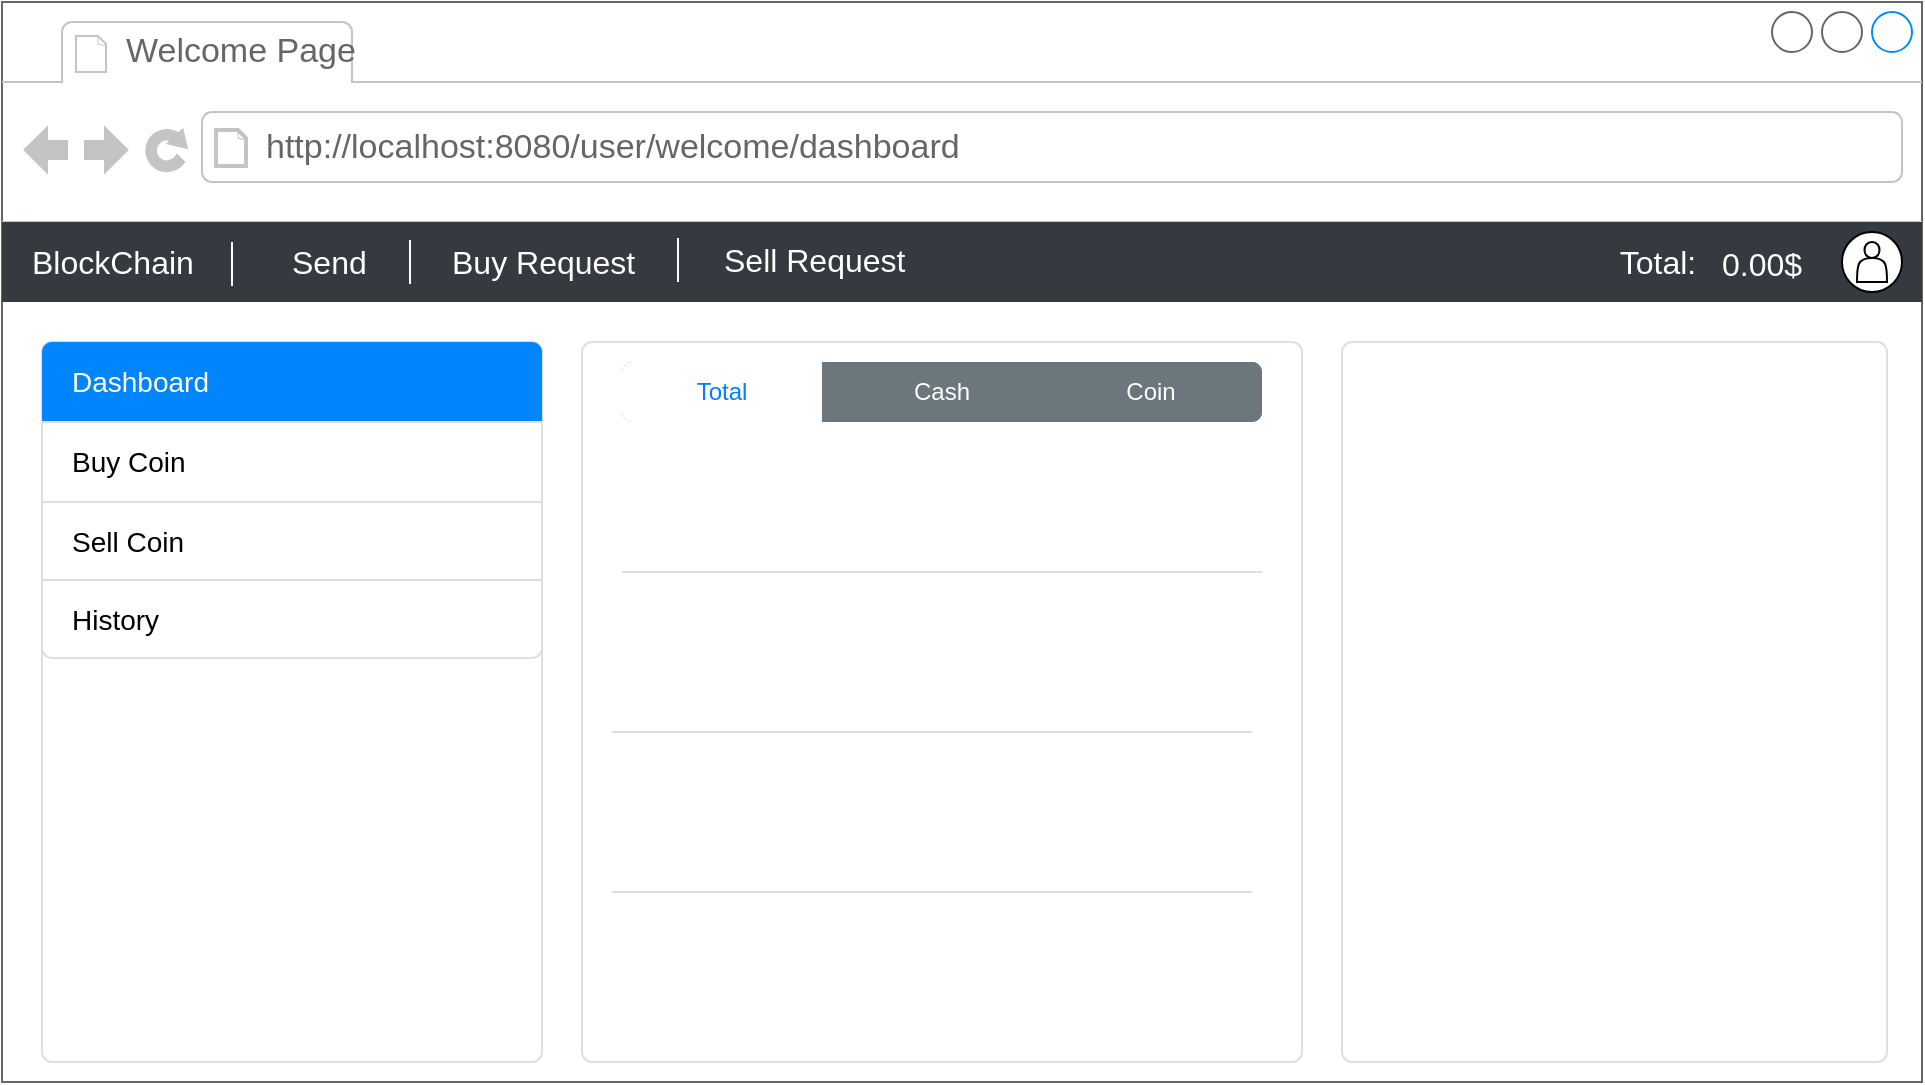 <mxfile version="12.9.3" type="device"><diagram name="Mockup-Miner-" id="2cc2dc42-3aac-f2a9-1cec-7a8b7cbee084"><mxGraphModel dx="768" dy="489" grid="1" gridSize="10" guides="1" tooltips="1" connect="1" arrows="1" fold="1" page="1" pageScale="1" pageWidth="1100" pageHeight="850" background="#ffffff" math="0" shadow="0"><root><mxCell id="0"/><mxCell id="1" parent="0"/><mxCell id="Irr4JNeMQGHpP6HVgLeb-42" value="" style="group" vertex="1" connectable="0" parent="1"><mxGeometry x="50" y="155" width="960" height="540" as="geometry"/></mxCell><mxCell id="Irr4JNeMQGHpP6HVgLeb-43" value="" style="group" vertex="1" connectable="0" parent="Irr4JNeMQGHpP6HVgLeb-42"><mxGeometry width="960" height="540" as="geometry"/></mxCell><mxCell id="Irr4JNeMQGHpP6HVgLeb-44" value="" style="group" vertex="1" connectable="0" parent="Irr4JNeMQGHpP6HVgLeb-43"><mxGeometry width="960" height="540" as="geometry"/></mxCell><mxCell id="Irr4JNeMQGHpP6HVgLeb-45" value="" style="group" vertex="1" connectable="0" parent="Irr4JNeMQGHpP6HVgLeb-44"><mxGeometry width="960" height="540" as="geometry"/></mxCell><mxCell id="Irr4JNeMQGHpP6HVgLeb-46" value="" style="strokeWidth=1;shadow=0;dashed=0;align=center;html=1;shape=mxgraph.mockup.containers.browserWindow;rSize=0;strokeColor=#666666;strokeColor2=#008cff;strokeColor3=#c4c4c4;mainText=,;recursiveResize=0;" vertex="1" parent="Irr4JNeMQGHpP6HVgLeb-45"><mxGeometry width="960" height="540" as="geometry"/></mxCell><mxCell id="Irr4JNeMQGHpP6HVgLeb-47" value="Welcome Page" style="strokeWidth=1;shadow=0;dashed=0;align=center;html=1;shape=mxgraph.mockup.containers.anchor;fontSize=17;fontColor=#666666;align=left;" vertex="1" parent="Irr4JNeMQGHpP6HVgLeb-46"><mxGeometry x="60" y="12" width="110" height="26" as="geometry"/></mxCell><mxCell id="Irr4JNeMQGHpP6HVgLeb-48" value="http://localhost:8080/user/welcome/dashboard" style="strokeWidth=1;shadow=0;dashed=0;align=center;html=1;shape=mxgraph.mockup.containers.anchor;rSize=0;fontSize=17;fontColor=#666666;align=left;" vertex="1" parent="Irr4JNeMQGHpP6HVgLeb-46"><mxGeometry x="130" y="60" width="370" height="26" as="geometry"/></mxCell><mxCell id="Irr4JNeMQGHpP6HVgLeb-49" value="BlockChain" style="html=1;shadow=0;dashed=0;fillColor=#343A40;strokeColor=none;fontSize=16;fontColor=#ffffff;align=left;spacing=15;" vertex="1" parent="Irr4JNeMQGHpP6HVgLeb-46"><mxGeometry y="110" width="960" height="40" as="geometry"/></mxCell><mxCell id="Irr4JNeMQGHpP6HVgLeb-50" value="" style="ellipse;whiteSpace=wrap;html=1;aspect=fixed;labelBackgroundColor=none;fillColor=#ffffff;fontFamily=Helvetica;fontSize=27;align=center;" vertex="1" parent="Irr4JNeMQGHpP6HVgLeb-46"><mxGeometry x="920" y="115" width="30" height="30" as="geometry"/></mxCell><mxCell id="Irr4JNeMQGHpP6HVgLeb-51" value="" style="shape=actor;whiteSpace=wrap;html=1;labelBackgroundColor=none;fillColor=#ffffff;fontFamily=Helvetica;fontSize=27;align=center;" vertex="1" parent="Irr4JNeMQGHpP6HVgLeb-46"><mxGeometry x="927.5" y="120" width="15" height="20" as="geometry"/></mxCell><mxCell id="Irr4JNeMQGHpP6HVgLeb-52" value="" style="html=1;shadow=0;dashed=0;shape=mxgraph.bootstrap.rrect;rSize=5;strokeColor=#DFDFDF;html=1;whiteSpace=wrap;fillColor=#FFFFFF;fontColor=#000000;labelBackgroundColor=none;align=center;" vertex="1" parent="Irr4JNeMQGHpP6HVgLeb-46"><mxGeometry x="20" y="170" width="250" height="360" as="geometry"/></mxCell><mxCell id="Irr4JNeMQGHpP6HVgLeb-53" value="Dashboard" style="html=1;shadow=0;dashed=0;shape=mxgraph.bootstrap.topButton;rSize=5;strokeColor=none;fillColor=#0085FC;fontColor=#ffffff;perimeter=none;whiteSpace=wrap;resizeWidth=1;align=left;spacing=15;fontSize=14;" vertex="1" parent="Irr4JNeMQGHpP6HVgLeb-52"><mxGeometry width="250" height="40" relative="1" as="geometry"/></mxCell><mxCell id="Irr4JNeMQGHpP6HVgLeb-54" value="Buy Coin" style="strokeColor=inherit;fillColor=inherit;gradientColor=inherit;fontColor=inherit;html=1;shadow=0;dashed=0;perimeter=none;whiteSpace=wrap;resizeWidth=1;align=left;spacing=15;fontSize=14;" vertex="1" parent="Irr4JNeMQGHpP6HVgLeb-52"><mxGeometry width="250" height="40" relative="1" as="geometry"><mxPoint y="40" as="offset"/></mxGeometry></mxCell><mxCell id="Irr4JNeMQGHpP6HVgLeb-55" value="Sell Coin" style="strokeColor=inherit;fillColor=inherit;gradientColor=inherit;fontColor=inherit;html=1;shadow=0;dashed=0;perimeter=none;whiteSpace=wrap;resizeWidth=1;align=left;spacing=15;fontSize=14;" vertex="1" parent="Irr4JNeMQGHpP6HVgLeb-52"><mxGeometry width="250" height="40" relative="1" as="geometry"><mxPoint y="80" as="offset"/></mxGeometry></mxCell><mxCell id="Irr4JNeMQGHpP6HVgLeb-56" value="History" style="strokeColor=inherit;fillColor=inherit;gradientColor=inherit;fontColor=inherit;html=1;shadow=0;dashed=0;shape=mxgraph.bootstrap.bottomButton;rSize=5;perimeter=none;whiteSpace=wrap;resizeWidth=1;resizeHeight=0;align=left;spacing=15;fontSize=14;" vertex="1" parent="Irr4JNeMQGHpP6HVgLeb-52"><mxGeometry y="1" width="250" height="39" relative="1" as="geometry"><mxPoint y="-241" as="offset"/></mxGeometry></mxCell><mxCell id="Irr4JNeMQGHpP6HVgLeb-57" value="Send" style="html=1;shadow=0;dashed=0;shape=mxgraph.bootstrap.rrect;rSize=5;strokeColor=none;strokeWidth=1;fillColor=none;fontColor=#FFFFFF;whiteSpace=wrap;align=left;verticalAlign=middle;spacingLeft=0;fontStyle=0;fontSize=16;spacing=5;labelBackgroundColor=none;" vertex="1" parent="Irr4JNeMQGHpP6HVgLeb-46"><mxGeometry x="140" y="110" width="60" height="40" as="geometry"/></mxCell><mxCell id="Irr4JNeMQGHpP6HVgLeb-58" value="" style="line;strokeWidth=1;direction=south;html=1;labelBackgroundColor=none;fillColor=#ffffff;fontFamily=Helvetica;fontSize=9;fontColor=#FFFFFF;align=left;strokeColor=#FFFFFF;" vertex="1" parent="Irr4JNeMQGHpP6HVgLeb-46"><mxGeometry x="200" y="119" width="8" height="22" as="geometry"/></mxCell><mxCell id="Irr4JNeMQGHpP6HVgLeb-59" value="Buy Request" style="html=1;shadow=0;dashed=0;shape=mxgraph.bootstrap.rrect;rSize=5;strokeColor=none;strokeWidth=1;fillColor=none;fontColor=#FFFFFF;whiteSpace=wrap;align=left;verticalAlign=middle;spacingLeft=0;fontStyle=0;fontSize=16;spacing=5;labelBackgroundColor=none;" vertex="1" parent="Irr4JNeMQGHpP6HVgLeb-46"><mxGeometry x="220" y="110" width="100" height="40" as="geometry"/></mxCell><mxCell id="Irr4JNeMQGHpP6HVgLeb-60" value="" style="line;strokeWidth=1;direction=south;html=1;labelBackgroundColor=none;fillColor=#ffffff;fontFamily=Helvetica;fontSize=9;fontColor=#FFFFFF;align=left;strokeColor=#FFFFFF;" vertex="1" parent="Irr4JNeMQGHpP6HVgLeb-46"><mxGeometry x="111" y="120" width="8" height="22" as="geometry"/></mxCell><mxCell id="Irr4JNeMQGHpP6HVgLeb-61" value="0.00$" style="text;html=1;strokeColor=none;fillColor=none;align=center;verticalAlign=middle;whiteSpace=wrap;rounded=0;labelBackgroundColor=none;fontFamily=Helvetica;fontSize=16;fontColor=#FFFFFF;" vertex="1" parent="Irr4JNeMQGHpP6HVgLeb-46"><mxGeometry x="860" y="121" width="40" height="20" as="geometry"/></mxCell><mxCell id="Irr4JNeMQGHpP6HVgLeb-62" value="Total:" style="text;html=1;strokeColor=none;fillColor=none;align=center;verticalAlign=middle;whiteSpace=wrap;rounded=0;labelBackgroundColor=none;fontFamily=Helvetica;fontSize=16;fontColor=#FFFFFF;" vertex="1" parent="Irr4JNeMQGHpP6HVgLeb-46"><mxGeometry x="803" y="120" width="50" height="20" as="geometry"/></mxCell><mxCell id="Irr4JNeMQGHpP6HVgLeb-63" value="" style="html=1;shadow=0;dashed=0;shape=mxgraph.bootstrap.rrect;rSize=5;strokeColor=#DFDFDF;html=1;whiteSpace=wrap;fillColor=#ffffff;fontColor=#000000;verticalAlign=top;align=left;spacing=20;fontSize=14;rounded=0;labelBackgroundColor=none;" vertex="1" parent="Irr4JNeMQGHpP6HVgLeb-46"><mxGeometry x="290" y="170" width="360" height="360" as="geometry"/></mxCell><mxCell id="Irr4JNeMQGHpP6HVgLeb-64" value="" style="html=1;shadow=0;dashed=0;shape=mxgraph.bootstrap.rrect;rSize=5;strokeColor=none;html=1;whiteSpace=wrap;fillColor=#6C767D;fontColor=#ffffff;rounded=0;labelBackgroundColor=none;align=left;" vertex="1" parent="Irr4JNeMQGHpP6HVgLeb-46"><mxGeometry x="310" y="180" width="320" height="30" as="geometry"/></mxCell><mxCell id="Irr4JNeMQGHpP6HVgLeb-65" value="&lt;font color=&quot;#007fff&quot;&gt;Total&lt;/font&gt;" style="strokeColor=inherit;fillColor=#FFFFFF;gradientColor=inherit;fontColor=#3399FF;html=1;shadow=0;dashed=0;shape=mxgraph.bootstrap.leftButton;rSize=5;perimeter=none;whiteSpace=wrap;resizeHeight=1;" vertex="1" parent="Irr4JNeMQGHpP6HVgLeb-64"><mxGeometry width="100" height="30" relative="1" as="geometry"/></mxCell><mxCell id="Irr4JNeMQGHpP6HVgLeb-66" value="&lt;font color=&quot;#ffffff&quot;&gt;Cash&lt;/font&gt;" style="strokeColor=inherit;fillColor=inherit;gradientColor=inherit;fontColor=inherit;html=1;shadow=0;dashed=0;perimeter=none;whiteSpace=wrap;resizeHeight=1;" vertex="1" parent="Irr4JNeMQGHpP6HVgLeb-64"><mxGeometry width="100" height="30" relative="1" as="geometry"><mxPoint x="110" as="offset"/></mxGeometry></mxCell><mxCell id="Irr4JNeMQGHpP6HVgLeb-67" value="&lt;font color=&quot;#ffffff&quot;&gt;Coin&lt;/font&gt;" style="strokeColor=inherit;fillColor=inherit;gradientColor=inherit;fontColor=inherit;html=1;shadow=0;dashed=0;shape=mxgraph.bootstrap.rightButton;rSize=5;perimeter=none;whiteSpace=wrap;resizeHeight=1;" vertex="1" parent="Irr4JNeMQGHpP6HVgLeb-64"><mxGeometry x="1" width="111" height="30" relative="1" as="geometry"><mxPoint x="-111" as="offset"/></mxGeometry></mxCell><mxCell id="Irr4JNeMQGHpP6HVgLeb-68" value="" style="line;strokeWidth=1;html=1;rounded=0;labelBackgroundColor=none;fillColor=#FFFFFF;fontFamily=Helvetica;fontSize=16;fontColor=#3399FF;align=left;strokeColor=#DFDFDF;" vertex="1" parent="Irr4JNeMQGHpP6HVgLeb-46"><mxGeometry x="310" y="280" width="320" height="10" as="geometry"/></mxCell><mxCell id="Irr4JNeMQGHpP6HVgLeb-69" value="" style="line;strokeWidth=1;html=1;rounded=0;labelBackgroundColor=none;fillColor=#FFFFFF;fontFamily=Helvetica;fontSize=16;fontColor=#3399FF;align=left;strokeColor=#DFDFDF;" vertex="1" parent="Irr4JNeMQGHpP6HVgLeb-46"><mxGeometry x="305" y="360" width="320" height="10" as="geometry"/></mxCell><mxCell id="Irr4JNeMQGHpP6HVgLeb-70" value="" style="line;strokeWidth=1;html=1;rounded=0;labelBackgroundColor=none;fillColor=#FFFFFF;fontFamily=Helvetica;fontSize=16;fontColor=#3399FF;align=left;strokeColor=#DFDFDF;" vertex="1" parent="Irr4JNeMQGHpP6HVgLeb-46"><mxGeometry x="305" y="440" width="320" height="10" as="geometry"/></mxCell><mxCell id="Irr4JNeMQGHpP6HVgLeb-71" value="" style="html=1;shadow=0;dashed=0;shape=mxgraph.bootstrap.rrect;rSize=5;strokeColor=#DFDFDF;html=1;whiteSpace=wrap;fillColor=#ffffff;fontColor=#000000;verticalAlign=top;align=left;spacing=20;fontSize=14;rounded=0;labelBackgroundColor=none;" vertex="1" parent="Irr4JNeMQGHpP6HVgLeb-46"><mxGeometry x="670" y="170" width="272.5" height="360" as="geometry"/></mxCell><mxCell id="Irr4JNeMQGHpP6HVgLeb-72" value="" style="line;strokeWidth=1;direction=south;html=1;labelBackgroundColor=none;fillColor=#ffffff;fontFamily=Helvetica;fontSize=9;fontColor=#FFFFFF;align=left;strokeColor=#FFFFFF;" vertex="1" parent="Irr4JNeMQGHpP6HVgLeb-46"><mxGeometry x="334" y="118" width="8" height="22" as="geometry"/></mxCell><mxCell id="Irr4JNeMQGHpP6HVgLeb-73" value="Sell Request" style="html=1;shadow=0;dashed=0;shape=mxgraph.bootstrap.rrect;rSize=5;strokeColor=none;strokeWidth=1;fillColor=none;fontColor=#FFFFFF;whiteSpace=wrap;align=left;verticalAlign=middle;spacingLeft=0;fontStyle=0;fontSize=16;spacing=5;labelBackgroundColor=none;" vertex="1" parent="Irr4JNeMQGHpP6HVgLeb-46"><mxGeometry x="356" y="109" width="100" height="40" as="geometry"/></mxCell></root></mxGraphModel></diagram></mxfile>